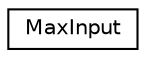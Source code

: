digraph "Graphical Class Hierarchy"
{
 // LATEX_PDF_SIZE
  edge [fontname="Helvetica",fontsize="10",labelfontname="Helvetica",labelfontsize="10"];
  node [fontname="Helvetica",fontsize="10",shape=record];
  rankdir="LR";
  Node0 [label="MaxInput",height=0.2,width=0.4,color="black", fillcolor="white", style="filled",URL="$structMaxInput.html",tooltip=" "];
}
